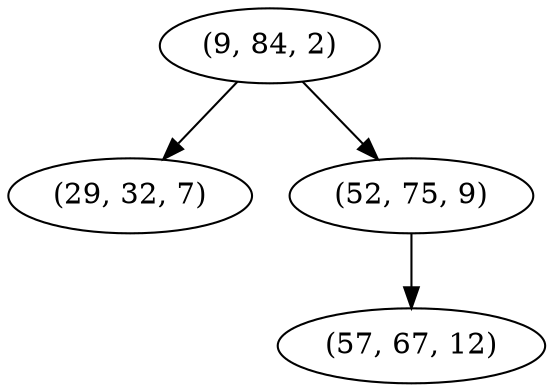 digraph tree {
    "(9, 84, 2)";
    "(29, 32, 7)";
    "(52, 75, 9)";
    "(57, 67, 12)";
    "(9, 84, 2)" -> "(29, 32, 7)";
    "(9, 84, 2)" -> "(52, 75, 9)";
    "(52, 75, 9)" -> "(57, 67, 12)";
}
